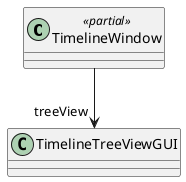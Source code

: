 @startuml
class TimelineWindow <<partial>> {
}
TimelineWindow --> "treeView" TimelineTreeViewGUI
@enduml
